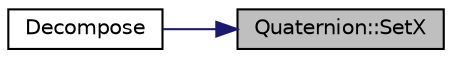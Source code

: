 digraph "Quaternion::SetX"
{
 // LATEX_PDF_SIZE
  edge [fontname="Helvetica",fontsize="10",labelfontname="Helvetica",labelfontsize="10"];
  node [fontname="Helvetica",fontsize="10",shape=record];
  rankdir="RL";
  Node141 [label="Quaternion::SetX",height=0.2,width=0.4,color="black", fillcolor="grey75", style="filled", fontcolor="black",tooltip="x value mutator"];
  Node141 -> Node142 [dir="back",color="midnightblue",fontsize="10",style="solid",fontname="Helvetica"];
  Node142 [label="Decompose",height=0.2,width=0.4,color="black", fillcolor="white", style="filled",URL="$_misc_math_8h.html#a3ad62eba426ab23f1556705da1fb3dcb",tooltip=" "];
}
